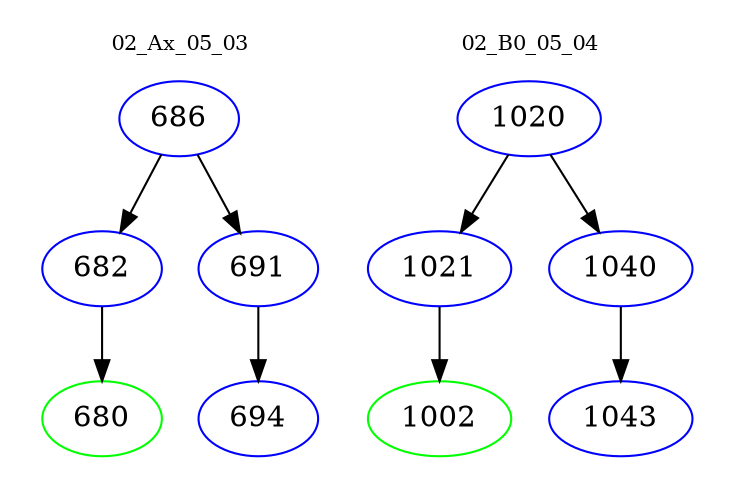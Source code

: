 digraph{
subgraph cluster_0 {
color = white
label = "02_Ax_05_03";
fontsize=10;
T0_686 [label="686", color="blue"]
T0_686 -> T0_682 [color="black"]
T0_682 [label="682", color="blue"]
T0_682 -> T0_680 [color="black"]
T0_680 [label="680", color="green"]
T0_686 -> T0_691 [color="black"]
T0_691 [label="691", color="blue"]
T0_691 -> T0_694 [color="black"]
T0_694 [label="694", color="blue"]
}
subgraph cluster_1 {
color = white
label = "02_B0_05_04";
fontsize=10;
T1_1020 [label="1020", color="blue"]
T1_1020 -> T1_1021 [color="black"]
T1_1021 [label="1021", color="blue"]
T1_1021 -> T1_1002 [color="black"]
T1_1002 [label="1002", color="green"]
T1_1020 -> T1_1040 [color="black"]
T1_1040 [label="1040", color="blue"]
T1_1040 -> T1_1043 [color="black"]
T1_1043 [label="1043", color="blue"]
}
}

